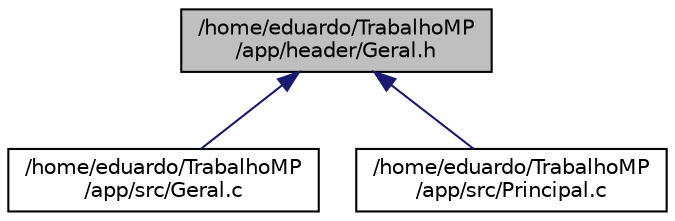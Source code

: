 digraph "/home/eduardo/TrabalhoMP/app/header/Geral.h"
{
  edge [fontname="Helvetica",fontsize="10",labelfontname="Helvetica",labelfontsize="10"];
  node [fontname="Helvetica",fontsize="10",shape=record];
  Node1 [label="/home/eduardo/TrabalhoMP\l/app/header/Geral.h",height=0.2,width=0.4,color="black", fillcolor="grey75", style="filled" fontcolor="black"];
  Node1 -> Node2 [dir="back",color="midnightblue",fontsize="10",style="solid",fontname="Helvetica"];
  Node2 [label="/home/eduardo/TrabalhoMP\l/app/src/Geral.c",height=0.2,width=0.4,color="black", fillcolor="white", style="filled",URL="$_geral_8c.html"];
  Node1 -> Node3 [dir="back",color="midnightblue",fontsize="10",style="solid",fontname="Helvetica"];
  Node3 [label="/home/eduardo/TrabalhoMP\l/app/src/Principal.c",height=0.2,width=0.4,color="black", fillcolor="white", style="filled",URL="$_principal_8c.html"];
}
